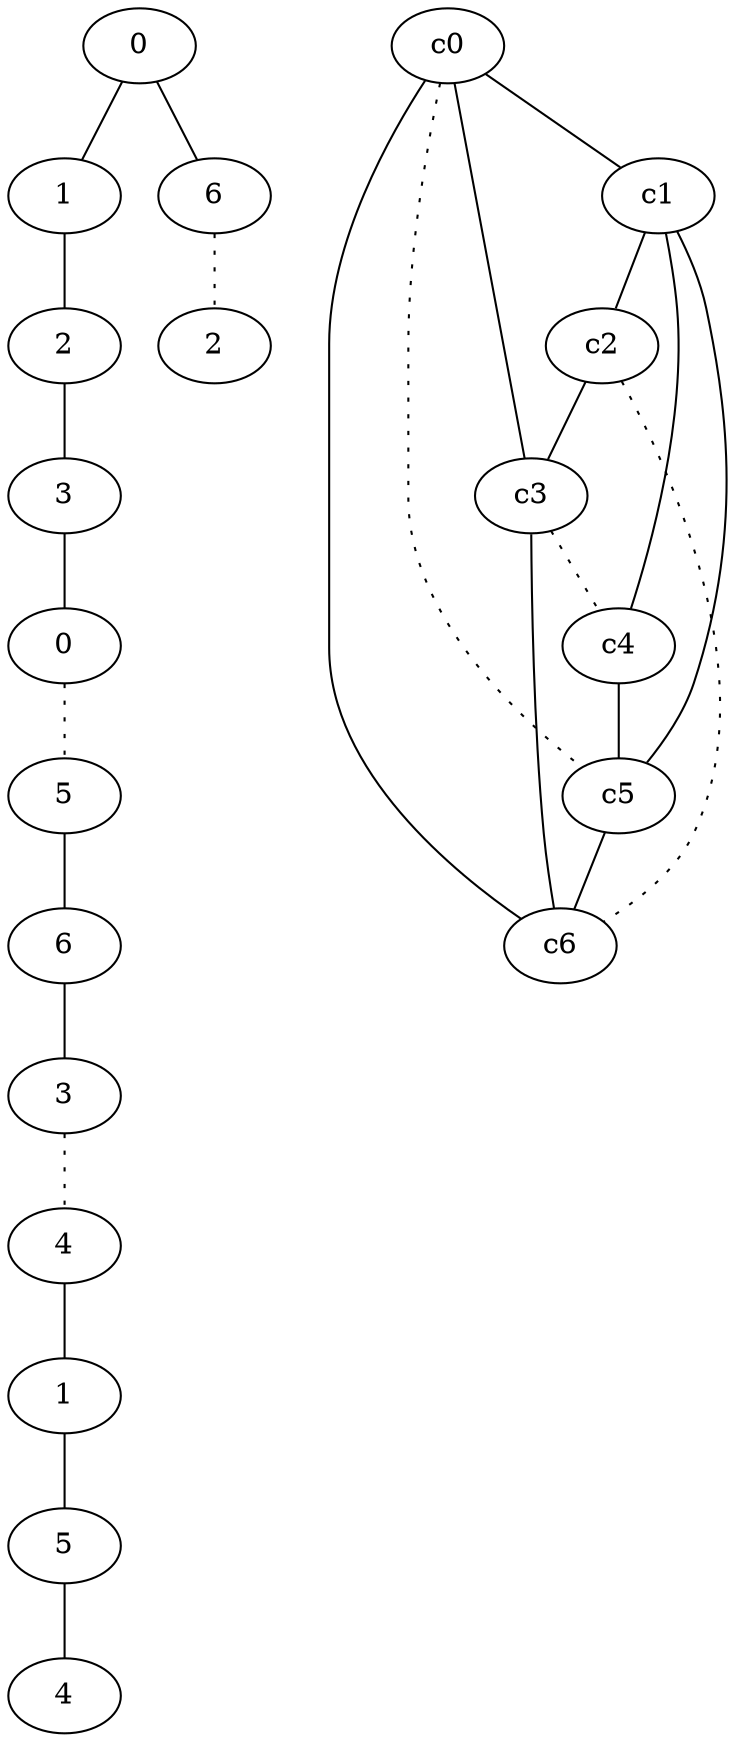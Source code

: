 graph {
a0[label=0];
a1[label=1];
a2[label=2];
a3[label=3];
a4[label=0];
a5[label=5];
a6[label=6];
a7[label=3];
a8[label=4];
a9[label=1];
a10[label=5];
a11[label=4];
a12[label=6];
a13[label=2];
a0 -- a1;
a0 -- a12;
a1 -- a2;
a2 -- a3;
a3 -- a4;
a4 -- a5 [style=dotted];
a5 -- a6;
a6 -- a7;
a7 -- a8 [style=dotted];
a8 -- a9;
a9 -- a10;
a10 -- a11;
a12 -- a13 [style=dotted];
c0 -- c1;
c0 -- c3;
c0 -- c5 [style=dotted];
c0 -- c6;
c1 -- c2;
c1 -- c4;
c1 -- c5;
c2 -- c3;
c2 -- c6 [style=dotted];
c3 -- c4 [style=dotted];
c3 -- c6;
c4 -- c5;
c5 -- c6;
}
